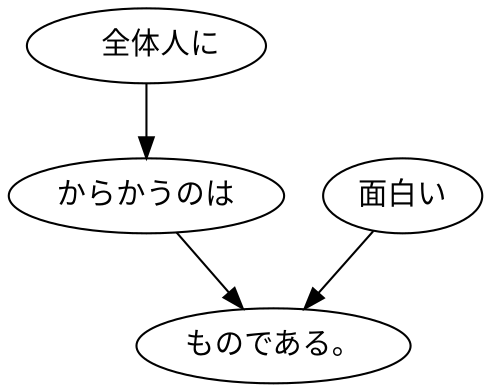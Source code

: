 digraph graph4749 {
	node0 [label="　全体人に"];
	node1 [label="からかうのは"];
	node2 [label="面白い"];
	node3 [label="ものである。"];
	node0 -> node1;
	node1 -> node3;
	node2 -> node3;
}
